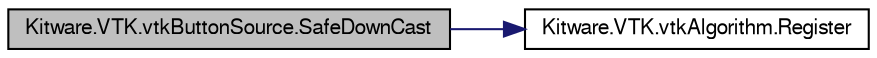 digraph G
{
  bgcolor="transparent";
  edge [fontname="FreeSans",fontsize="10",labelfontname="FreeSans",labelfontsize="10"];
  node [fontname="FreeSans",fontsize="10",shape=record];
  rankdir="LR";
  Node1 [label="Kitware.VTK.vtkButtonSource.SafeDownCast",height=0.2,width=0.4,color="black", fillcolor="grey75", style="filled" fontcolor="black"];
  Node1 -> Node2 [color="midnightblue",fontsize="10",style="solid",fontname="FreeSans"];
  Node2 [label="Kitware.VTK.vtkAlgorithm.Register",height=0.2,width=0.4,color="black",URL="$class_kitware_1_1_v_t_k_1_1vtk_algorithm.html#a1694c4757e765965d399a22f9a32fd71",tooltip="Participate in garbage collection."];
}
